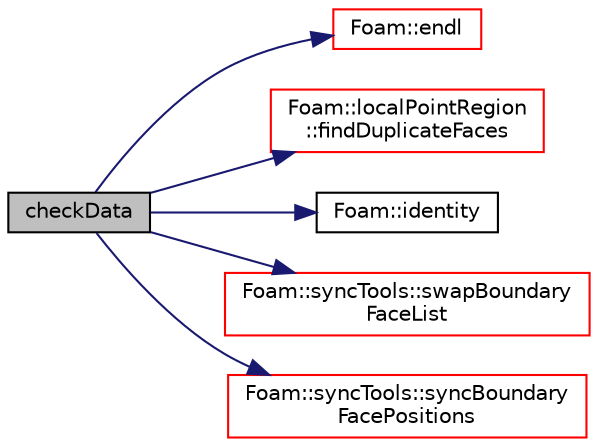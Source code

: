 digraph "checkData"
{
  bgcolor="transparent";
  edge [fontname="Helvetica",fontsize="10",labelfontname="Helvetica",labelfontsize="10"];
  node [fontname="Helvetica",fontsize="10",shape=record];
  rankdir="LR";
  Node1 [label="checkData",height=0.2,width=0.4,color="black", fillcolor="grey75", style="filled", fontcolor="black"];
  Node1 -> Node2 [color="midnightblue",fontsize="10",style="solid",fontname="Helvetica"];
  Node2 [label="Foam::endl",height=0.2,width=0.4,color="red",URL="$a10974.html#a2db8fe02a0d3909e9351bb4275b23ce4",tooltip="Add newline and flush stream. "];
  Node1 -> Node3 [color="midnightblue",fontsize="10",style="solid",fontname="Helvetica"];
  Node3 [label="Foam::localPointRegion\l::findDuplicateFaces",height=0.2,width=0.4,color="red",URL="$a01406.html#a6a37b082fe46b394cc065a8dfa76f62c",tooltip="Helper routine to find baffles (two boundary faces using the. "];
  Node1 -> Node4 [color="midnightblue",fontsize="10",style="solid",fontname="Helvetica"];
  Node4 [label="Foam::identity",height=0.2,width=0.4,color="black",URL="$a10974.html#a36af96cb841435845fffb4fe69208490",tooltip="Create identity map (map[i] == i) of given length. "];
  Node1 -> Node5 [color="midnightblue",fontsize="10",style="solid",fontname="Helvetica"];
  Node5 [label="Foam::syncTools::swapBoundary\lFaceList",height=0.2,width=0.4,color="red",URL="$a02620.html#a30e4f2ce2c2399c35f5d674bdb7c07fd",tooltip="Swap coupled boundary face values. "];
  Node1 -> Node6 [color="midnightblue",fontsize="10",style="solid",fontname="Helvetica"];
  Node6 [label="Foam::syncTools::syncBoundary\lFacePositions",height=0.2,width=0.4,color="red",URL="$a02620.html#a6df81b2bf1cb57d5a6ccc1d8d26b711c",tooltip="Synchronize locations on boundary faces only. "];
}

